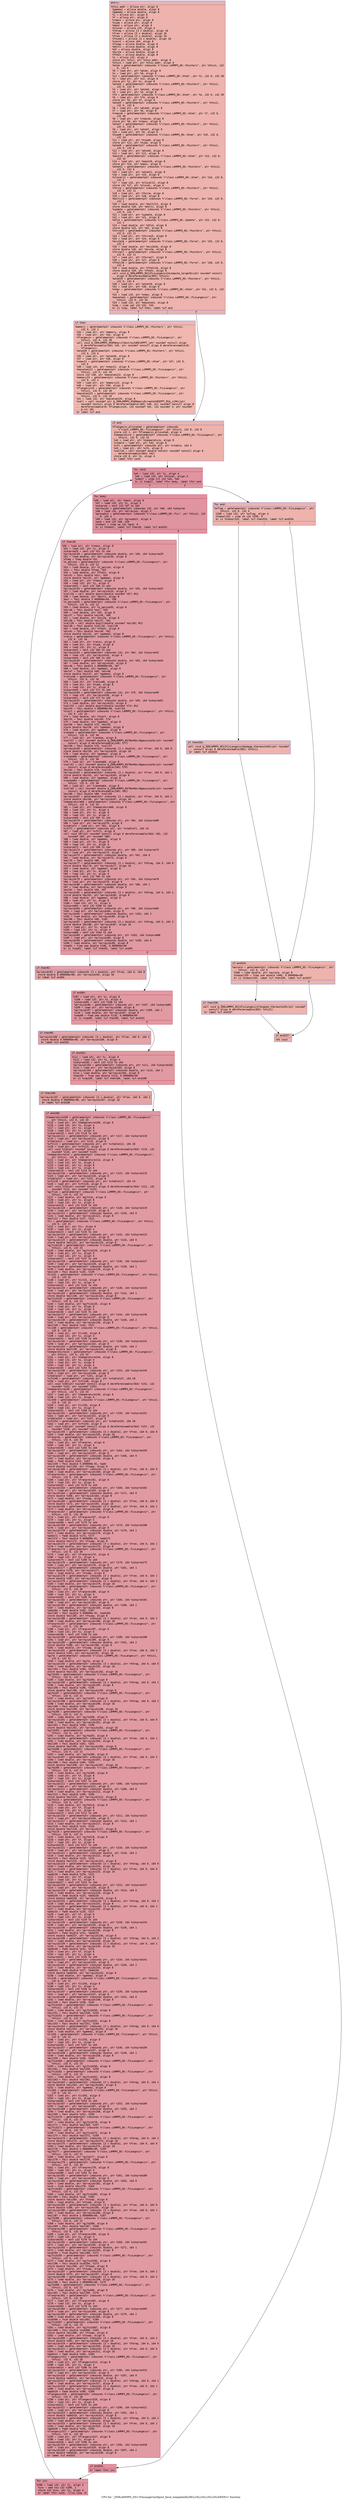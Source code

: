 digraph "CFG for '_ZN9LAMMPS_NS11FixLangevin20post_force_templatedILi0ELi1ELi1ELi1ELi1ELi0EEEvv' function" {
	label="CFG for '_ZN9LAMMPS_NS11FixLangevin20post_force_templatedILi0ELi1ELi1ELi1ELi1ELi0EEEvv' function";

	Node0x55e6b201e8c0 [shape=record,color="#3d50c3ff", style=filled, fillcolor="#d6524470" fontname="Courier",label="{entry:\l|  %this.addr = alloca ptr, align 8\l  %gamma1 = alloca double, align 8\l  %gamma2 = alloca double, align 8\l  %v = alloca ptr, align 8\l  %f = alloca ptr, align 8\l  %rmass = alloca ptr, align 8\l  %type = alloca ptr, align 8\l  %mask = alloca ptr, align 8\l  %nlocal = alloca i32, align 4\l  %fdrag = alloca [3 x double], align 16\l  %fran = alloca [3 x double], align 16\l  %fsum = alloca [3 x double], align 16\l  %fsumall = alloca [3 x double], align 16\l  %count = alloca i64, align 8\l  %fswap = alloca double, align 8\l  %boltz = alloca double, align 8\l  %dt = alloca double, align 8\l  %mvv2e = alloca double, align 8\l  %ftm2v = alloca double, align 8\l  %i = alloca i32, align 4\l  store ptr %this, ptr %this.addr, align 8\l  %this1 = load ptr, ptr %this.addr, align 8\l  %atom = getelementptr inbounds %\"class.LAMMPS_NS::Pointers\", ptr %this1, i32\l... 0, i32 6\l  %0 = load ptr, ptr %atom, align 8\l  %1 = load ptr, ptr %0, align 8\l  %v2 = getelementptr inbounds %\"class.LAMMPS_NS::Atom\", ptr %1, i32 0, i32 38\l  %2 = load ptr, ptr %v2, align 8\l  store ptr %2, ptr %v, align 8\l  %atom3 = getelementptr inbounds %\"class.LAMMPS_NS::Pointers\", ptr %this1,\l... i32 0, i32 6\l  %3 = load ptr, ptr %atom3, align 8\l  %4 = load ptr, ptr %3, align 8\l  %f4 = getelementptr inbounds %\"class.LAMMPS_NS::Atom\", ptr %4, i32 0, i32 39\l  %5 = load ptr, ptr %f4, align 8\l  store ptr %5, ptr %f, align 8\l  %atom5 = getelementptr inbounds %\"class.LAMMPS_NS::Pointers\", ptr %this1,\l... i32 0, i32 6\l  %6 = load ptr, ptr %atom5, align 8\l  %7 = load ptr, ptr %6, align 8\l  %rmass6 = getelementptr inbounds %\"class.LAMMPS_NS::Atom\", ptr %7, i32 0,\l... i32 40\l  %8 = load ptr, ptr %rmass6, align 8\l  store ptr %8, ptr %rmass, align 8\l  %atom7 = getelementptr inbounds %\"class.LAMMPS_NS::Pointers\", ptr %this1,\l... i32 0, i32 6\l  %9 = load ptr, ptr %atom7, align 8\l  %10 = load ptr, ptr %9, align 8\l  %type8 = getelementptr inbounds %\"class.LAMMPS_NS::Atom\", ptr %10, i32 0,\l... i32 34\l  %11 = load ptr, ptr %type8, align 8\l  store ptr %11, ptr %type, align 8\l  %atom9 = getelementptr inbounds %\"class.LAMMPS_NS::Pointers\", ptr %this1,\l... i32 0, i32 6\l  %12 = load ptr, ptr %atom9, align 8\l  %13 = load ptr, ptr %12, align 8\l  %mask10 = getelementptr inbounds %\"class.LAMMPS_NS::Atom\", ptr %13, i32 0,\l... i32 35\l  %14 = load ptr, ptr %mask10, align 8\l  store ptr %14, ptr %mask, align 8\l  %atom11 = getelementptr inbounds %\"class.LAMMPS_NS::Pointers\", ptr %this1,\l... i32 0, i32 6\l  %15 = load ptr, ptr %atom11, align 8\l  %16 = load ptr, ptr %15, align 8\l  %nlocal12 = getelementptr inbounds %\"class.LAMMPS_NS::Atom\", ptr %16, i32 0,\l... i32 4\l  %17 = load i32, ptr %nlocal12, align 8\l  store i32 %17, ptr %nlocal, align 4\l  %force = getelementptr inbounds %\"class.LAMMPS_NS::Pointers\", ptr %this1,\l... i32 0, i32 11\l  %18 = load ptr, ptr %force, align 8\l  %19 = load ptr, ptr %18, align 8\l  %boltz13 = getelementptr inbounds %\"class.LAMMPS_NS::Force\", ptr %19, i32 0,\l... i32 1\l  %20 = load double, ptr %boltz13, align 8\l  store double %20, ptr %boltz, align 8\l  %update = getelementptr inbounds %\"class.LAMMPS_NS::Pointers\", ptr %this1,\l... i32 0, i32 7\l  %21 = load ptr, ptr %update, align 8\l  %22 = load ptr, ptr %21, align 8\l  %dt14 = getelementptr inbounds %\"class.LAMMPS_NS::Update\", ptr %22, i32 0,\l... i32 1\l  %23 = load double, ptr %dt14, align 8\l  store double %23, ptr %dt, align 8\l  %force15 = getelementptr inbounds %\"class.LAMMPS_NS::Pointers\", ptr %this1,\l... i32 0, i32 11\l  %24 = load ptr, ptr %force15, align 8\l  %25 = load ptr, ptr %24, align 8\l  %mvv2e16 = getelementptr inbounds %\"class.LAMMPS_NS::Force\", ptr %25, i32 0,\l... i32 3\l  %26 = load double, ptr %mvv2e16, align 8\l  store double %26, ptr %mvv2e, align 8\l  %force17 = getelementptr inbounds %\"class.LAMMPS_NS::Pointers\", ptr %this1,\l... i32 0, i32 11\l  %27 = load ptr, ptr %force17, align 8\l  %28 = load ptr, ptr %27, align 8\l  %ftm2v18 = getelementptr inbounds %\"class.LAMMPS_NS::Force\", ptr %28, i32 0,\l... i32 4\l  %29 = load double, ptr %ftm2v18, align 8\l  store double %29, ptr %ftm2v, align 8\l  call void @_ZN9LAMMPS_NS11FixLangevin14compute_targetEv(ptr noundef nonnull\l... align 8 dereferenceable(892) %this1)\l  %atom19 = getelementptr inbounds %\"class.LAMMPS_NS::Pointers\", ptr %this1,\l... i32 0, i32 6\l  %30 = load ptr, ptr %atom19, align 8\l  %31 = load ptr, ptr %30, align 8\l  %nmax = getelementptr inbounds %\"class.LAMMPS_NS::Atom\", ptr %31, i32 0, i32\l... 6\l  %32 = load i32, ptr %nmax, align 8\l  %maxatom1 = getelementptr inbounds %\"class.LAMMPS_NS::FixLangevin\", ptr\l... %this1, i32 0, i32 26\l  %33 = load i32, ptr %maxatom1, align 8\l  %cmp = icmp sgt i32 %32, %33\l  br i1 %cmp, label %if.then, label %if.end\l|{<s0>T|<s1>F}}"];
	Node0x55e6b201e8c0:s0 -> Node0x55e6b2036f30[tooltip="entry -> if.then\nProbability 50.00%" ];
	Node0x55e6b201e8c0:s1 -> Node0x55e6b2036fa0[tooltip="entry -> if.end\nProbability 50.00%" ];
	Node0x55e6b2036f30 [shape=record,color="#3d50c3ff", style=filled, fillcolor="#dc5d4a70" fontname="Courier",label="{if.then:\l|  %memory = getelementptr inbounds %\"class.LAMMPS_NS::Pointers\", ptr %this1,\l... i32 0, i32 2\l  %34 = load ptr, ptr %memory, align 8\l  %35 = load ptr, ptr %34, align 8\l  %flangevin = getelementptr inbounds %\"class.LAMMPS_NS::FixLangevin\", ptr\l... %this1, i32 0, i32 28\l  call void @_ZN9LAMMPS_NS6Memory7destroyIdEEvRPPT_(ptr noundef nonnull align\l... 8 dereferenceable(184) %35, ptr noundef nonnull align 8 dereferenceable(8)\l... %flangevin)\l  %atom20 = getelementptr inbounds %\"class.LAMMPS_NS::Pointers\", ptr %this1,\l... i32 0, i32 6\l  %36 = load ptr, ptr %atom20, align 8\l  %37 = load ptr, ptr %36, align 8\l  %nmax21 = getelementptr inbounds %\"class.LAMMPS_NS::Atom\", ptr %37, i32 0,\l... i32 6\l  %38 = load i32, ptr %nmax21, align 8\l  %maxatom122 = getelementptr inbounds %\"class.LAMMPS_NS::FixLangevin\", ptr\l... %this1, i32 0, i32 26\l  store i32 %38, ptr %maxatom122, align 8\l  %memory23 = getelementptr inbounds %\"class.LAMMPS_NS::Pointers\", ptr %this1,\l... i32 0, i32 2\l  %39 = load ptr, ptr %memory23, align 8\l  %40 = load ptr, ptr %39, align 8\l  %flangevin24 = getelementptr inbounds %\"class.LAMMPS_NS::FixLangevin\", ptr\l... %this1, i32 0, i32 28\l  %maxatom125 = getelementptr inbounds %\"class.LAMMPS_NS::FixLangevin\", ptr\l... %this1, i32 0, i32 26\l  %41 = load i32, ptr %maxatom125, align 8\l  %call = call noundef ptr @_ZN9LAMMPS_NS6Memory6createIdEEPPT_RS4_iiPKc(ptr\l... noundef nonnull align 8 dereferenceable(184) %40, ptr noundef nonnull align 8\l... dereferenceable(8) %flangevin24, i32 noundef %41, i32 noundef 3, ptr noundef\l... @.str.38)\l  br label %if.end\l}"];
	Node0x55e6b2036f30 -> Node0x55e6b2036fa0[tooltip="if.then -> if.end\nProbability 100.00%" ];
	Node0x55e6b2036fa0 [shape=record,color="#3d50c3ff", style=filled, fillcolor="#d6524470" fontname="Courier",label="{if.end:\l|  %flangevin_allocated = getelementptr inbounds\l... %\"class.LAMMPS_NS::FixLangevin\", ptr %this1, i32 0, i32 8\l  store i32 1, ptr %flangevin_allocated, align 4\l  %temperature = getelementptr inbounds %\"class.LAMMPS_NS::FixLangevin\", ptr\l... %this1, i32 0, i32 33\l  %42 = load ptr, ptr %temperature, align 8\l  %vtable = load ptr, ptr %42, align 8\l  %vfn = getelementptr inbounds ptr, ptr %vtable, i64 6\l  %43 = load ptr, ptr %vfn, align 8\l  %call26 = call noundef double %43(ptr noundef nonnull align 8\l... dereferenceable(564) %42)\l  store i32 0, ptr %i, align 4\l  br label %for.cond\l}"];
	Node0x55e6b2036fa0 -> Node0x55e6b20389b0[tooltip="if.end -> for.cond\nProbability 100.00%" ];
	Node0x55e6b20389b0 [shape=record,color="#b70d28ff", style=filled, fillcolor="#b70d2870" fontname="Courier",label="{for.cond:\l|  %44 = load i32, ptr %i, align 4\l  %45 = load i32, ptr %nlocal, align 4\l  %cmp27 = icmp slt i32 %44, %45\l  br i1 %cmp27, label %for.body, label %for.end\l|{<s0>T|<s1>F}}"];
	Node0x55e6b20389b0:s0 -> Node0x55e6b2038c20[tooltip="for.cond -> for.body\nProbability 96.88%" ];
	Node0x55e6b20389b0:s1 -> Node0x55e6b2038c70[tooltip="for.cond -> for.end\nProbability 3.12%" ];
	Node0x55e6b2038c20 [shape=record,color="#b70d28ff", style=filled, fillcolor="#b70d2870" fontname="Courier",label="{for.body:\l|  %46 = load ptr, ptr %mask, align 8\l  %47 = load i32, ptr %i, align 4\l  %idxprom = sext i32 %47 to i64\l  %arrayidx = getelementptr inbounds i32, ptr %46, i64 %idxprom\l  %48 = load i32, ptr %arrayidx, align 4\l  %groupbit = getelementptr inbounds %\"class.LAMMPS_NS::Fix\", ptr %this1, i32\l... 0, i32 4\l  %49 = load i32, ptr %groupbit, align 4\l  %and = and i32 %48, %49\l  %tobool = icmp ne i32 %and, 0\l  br i1 %tobool, label %if.then28, label %if.end331\l|{<s0>T|<s1>F}}"];
	Node0x55e6b2038c20:s0 -> Node0x55e6b2039b50[tooltip="for.body -> if.then28\nProbability 62.50%" ];
	Node0x55e6b2038c20:s1 -> Node0x55e6b2039bd0[tooltip="for.body -> if.end331\nProbability 37.50%" ];
	Node0x55e6b2039b50 [shape=record,color="#b70d28ff", style=filled, fillcolor="#bb1b2c70" fontname="Courier",label="{if.then28:\l|  %50 = load ptr, ptr %rmass, align 8\l  %51 = load i32, ptr %i, align 4\l  %idxprom29 = sext i32 %51 to i64\l  %arrayidx30 = getelementptr inbounds double, ptr %50, i64 %idxprom29\l  %52 = load double, ptr %arrayidx30, align 8\l  %fneg = fneg double %52\l  %t_period = getelementptr inbounds %\"class.LAMMPS_NS::FixLangevin\", ptr\l... %this1, i32 0, i32 12\l  %53 = load double, ptr %t_period, align 8\l  %div = fdiv double %fneg, %53\l  %54 = load double, ptr %ftm2v, align 8\l  %div31 = fdiv double %div, %54\l  store double %div31, ptr %gamma1, align 8\l  %55 = load ptr, ptr %rmass, align 8\l  %56 = load i32, ptr %i, align 4\l  %idxprom32 = sext i32 %56 to i64\l  %arrayidx33 = getelementptr inbounds double, ptr %55, i64 %idxprom32\l  %57 = load double, ptr %arrayidx33, align 8\l  %call34 = call double @sqrt(double noundef %57) #12\l  %58 = load double, ptr %boltz, align 8\l  %mul = fmul double 2.000000e+00, %58\l  %t_period35 = getelementptr inbounds %\"class.LAMMPS_NS::FixLangevin\", ptr\l... %this1, i32 0, i32 12\l  %59 = load double, ptr %t_period35, align 8\l  %div36 = fdiv double %mul, %59\l  %60 = load double, ptr %dt, align 8\l  %div37 = fdiv double %div36, %60\l  %61 = load double, ptr %mvv2e, align 8\l  %div38 = fdiv double %div37, %61\l  %call39 = call double @sqrt(double noundef %div38) #12\l  %mul40 = fmul double %call34, %call39\l  %62 = load double, ptr %ftm2v, align 8\l  %div41 = fdiv double %mul40, %62\l  store double %div41, ptr %gamma2, align 8\l  %ratio = getelementptr inbounds %\"class.LAMMPS_NS::FixLangevin\", ptr %this1,\l... i32 0, i32 16\l  %63 = load ptr, ptr %ratio, align 8\l  %64 = load ptr, ptr %type, align 8\l  %65 = load i32, ptr %i, align 4\l  %idxprom42 = sext i32 %65 to i64\l  %arrayidx43 = getelementptr inbounds i32, ptr %64, i64 %idxprom42\l  %66 = load i32, ptr %arrayidx43, align 4\l  %idxprom44 = sext i32 %66 to i64\l  %arrayidx45 = getelementptr inbounds double, ptr %63, i64 %idxprom44\l  %67 = load double, ptr %arrayidx45, align 8\l  %div46 = fdiv double 1.000000e+00, %67\l  %68 = load double, ptr %gamma1, align 8\l  %mul47 = fmul double %68, %div46\l  store double %mul47, ptr %gamma1, align 8\l  %ratio48 = getelementptr inbounds %\"class.LAMMPS_NS::FixLangevin\", ptr\l... %this1, i32 0, i32 16\l  %69 = load ptr, ptr %ratio48, align 8\l  %70 = load ptr, ptr %type, align 8\l  %71 = load i32, ptr %i, align 4\l  %idxprom49 = sext i32 %71 to i64\l  %arrayidx50 = getelementptr inbounds i32, ptr %70, i64 %idxprom49\l  %72 = load i32, ptr %arrayidx50, align 4\l  %idxprom51 = sext i32 %72 to i64\l  %arrayidx52 = getelementptr inbounds double, ptr %69, i64 %idxprom51\l  %73 = load double, ptr %arrayidx52, align 8\l  %call53 = call double @sqrt(double noundef %73) #12\l  %div54 = fdiv double 1.000000e+00, %call53\l  %tsqrt = getelementptr inbounds %\"class.LAMMPS_NS::FixLangevin\", ptr %this1,\l... i32 0, i32 19\l  %74 = load double, ptr %tsqrt, align 8\l  %mul55 = fmul double %div54, %74\l  %75 = load double, ptr %gamma2, align 8\l  %mul56 = fmul double %75, %mul55\l  store double %mul56, ptr %gamma2, align 8\l  %76 = load double, ptr %gamma2, align 8\l  %random = getelementptr inbounds %\"class.LAMMPS_NS::FixLangevin\", ptr\l... %this1, i32 0, i32 36\l  %77 = load ptr, ptr %random, align 8\l  %call57 = call noundef double @_ZN9LAMMPS_NS7RanMars8gaussianEv(ptr noundef\l... nonnull align 8 dereferenceable(240) %77)\l  %mul58 = fmul double %76, %call57\l  %arrayidx59 = getelementptr inbounds [3 x double], ptr %fran, i64 0, i64 0\l  store double %mul58, ptr %arrayidx59, align 16\l  %78 = load double, ptr %gamma2, align 8\l  %random60 = getelementptr inbounds %\"class.LAMMPS_NS::FixLangevin\", ptr\l... %this1, i32 0, i32 36\l  %79 = load ptr, ptr %random60, align 8\l  %call61 = call noundef double @_ZN9LAMMPS_NS7RanMars8gaussianEv(ptr noundef\l... nonnull align 8 dereferenceable(240) %79)\l  %mul62 = fmul double %78, %call61\l  %arrayidx63 = getelementptr inbounds [3 x double], ptr %fran, i64 0, i64 1\l  store double %mul62, ptr %arrayidx63, align 8\l  %80 = load double, ptr %gamma2, align 8\l  %random64 = getelementptr inbounds %\"class.LAMMPS_NS::FixLangevin\", ptr\l... %this1, i32 0, i32 36\l  %81 = load ptr, ptr %random64, align 8\l  %call65 = call noundef double @_ZN9LAMMPS_NS7RanMars8gaussianEv(ptr noundef\l... nonnull align 8 dereferenceable(240) %81)\l  %mul66 = fmul double %80, %call65\l  %arrayidx67 = getelementptr inbounds [3 x double], ptr %fran, i64 0, i64 2\l  store double %mul66, ptr %arrayidx67, align 16\l  %temperature68 = getelementptr inbounds %\"class.LAMMPS_NS::FixLangevin\", ptr\l... %this1, i32 0, i32 33\l  %82 = load ptr, ptr %temperature68, align 8\l  %83 = load i32, ptr %i, align 4\l  %84 = load ptr, ptr %v, align 8\l  %85 = load i32, ptr %i, align 4\l  %idxprom69 = sext i32 %85 to i64\l  %arrayidx70 = getelementptr inbounds ptr, ptr %84, i64 %idxprom69\l  %86 = load ptr, ptr %arrayidx70, align 8\l  %vtable71 = load ptr, ptr %82, align 8\l  %vfn72 = getelementptr inbounds ptr, ptr %vtable71, i64 24\l  %87 = load ptr, ptr %vfn72, align 8\l  call void %87(ptr noundef nonnull align 8 dereferenceable(564) %82, i32\l... noundef %83, ptr noundef %86)\l  %88 = load double, ptr %gamma1, align 8\l  %89 = load ptr, ptr %v, align 8\l  %90 = load i32, ptr %i, align 4\l  %idxprom73 = sext i32 %90 to i64\l  %arrayidx74 = getelementptr inbounds ptr, ptr %89, i64 %idxprom73\l  %91 = load ptr, ptr %arrayidx74, align 8\l  %arrayidx75 = getelementptr inbounds double, ptr %91, i64 0\l  %92 = load double, ptr %arrayidx75, align 8\l  %mul76 = fmul double %88, %92\l  %arrayidx77 = getelementptr inbounds [3 x double], ptr %fdrag, i64 0, i64 0\l  store double %mul76, ptr %arrayidx77, align 16\l  %93 = load double, ptr %gamma1, align 8\l  %94 = load ptr, ptr %v, align 8\l  %95 = load i32, ptr %i, align 4\l  %idxprom78 = sext i32 %95 to i64\l  %arrayidx79 = getelementptr inbounds ptr, ptr %94, i64 %idxprom78\l  %96 = load ptr, ptr %arrayidx79, align 8\l  %arrayidx80 = getelementptr inbounds double, ptr %96, i64 1\l  %97 = load double, ptr %arrayidx80, align 8\l  %mul81 = fmul double %93, %97\l  %arrayidx82 = getelementptr inbounds [3 x double], ptr %fdrag, i64 0, i64 1\l  store double %mul81, ptr %arrayidx82, align 8\l  %98 = load double, ptr %gamma1, align 8\l  %99 = load ptr, ptr %v, align 8\l  %100 = load i32, ptr %i, align 4\l  %idxprom83 = sext i32 %100 to i64\l  %arrayidx84 = getelementptr inbounds ptr, ptr %99, i64 %idxprom83\l  %101 = load ptr, ptr %arrayidx84, align 8\l  %arrayidx85 = getelementptr inbounds double, ptr %101, i64 2\l  %102 = load double, ptr %arrayidx85, align 8\l  %mul86 = fmul double %98, %102\l  %arrayidx87 = getelementptr inbounds [3 x double], ptr %fdrag, i64 0, i64 2\l  store double %mul86, ptr %arrayidx87, align 16\l  %103 = load ptr, ptr %v, align 8\l  %104 = load i32, ptr %i, align 4\l  %idxprom88 = sext i32 %104 to i64\l  %arrayidx89 = getelementptr inbounds ptr, ptr %103, i64 %idxprom88\l  %105 = load ptr, ptr %arrayidx89, align 8\l  %arrayidx90 = getelementptr inbounds double, ptr %105, i64 0\l  %106 = load double, ptr %arrayidx90, align 8\l  %cmp91 = fcmp oeq double %106, 0.000000e+00\l  br i1 %cmp91, label %if.then92, label %if.end94\l|{<s0>T|<s1>F}}"];
	Node0x55e6b2039b50:s0 -> Node0x55e6b2040580[tooltip="if.then28 -> if.then92\nProbability 62.50%" ];
	Node0x55e6b2039b50:s1 -> Node0x55e6b2040600[tooltip="if.then28 -> if.end94\nProbability 37.50%" ];
	Node0x55e6b2040580 [shape=record,color="#3d50c3ff", style=filled, fillcolor="#c32e3170" fontname="Courier",label="{if.then92:\l|  %arrayidx93 = getelementptr inbounds [3 x double], ptr %fran, i64 0, i64 0\l  store double 0.000000e+00, ptr %arrayidx93, align 16\l  br label %if.end94\l}"];
	Node0x55e6b2040580 -> Node0x55e6b2040600[tooltip="if.then92 -> if.end94\nProbability 100.00%" ];
	Node0x55e6b2040600 [shape=record,color="#b70d28ff", style=filled, fillcolor="#bb1b2c70" fontname="Courier",label="{if.end94:\l|  %107 = load ptr, ptr %v, align 8\l  %108 = load i32, ptr %i, align 4\l  %idxprom95 = sext i32 %108 to i64\l  %arrayidx96 = getelementptr inbounds ptr, ptr %107, i64 %idxprom95\l  %109 = load ptr, ptr %arrayidx96, align 8\l  %arrayidx97 = getelementptr inbounds double, ptr %109, i64 1\l  %110 = load double, ptr %arrayidx97, align 8\l  %cmp98 = fcmp oeq double %110, 0.000000e+00\l  br i1 %cmp98, label %if.then99, label %if.end101\l|{<s0>T|<s1>F}}"];
	Node0x55e6b2040600:s0 -> Node0x55e6b2040e20[tooltip="if.end94 -> if.then99\nProbability 62.50%" ];
	Node0x55e6b2040600:s1 -> Node0x55e6b2040ea0[tooltip="if.end94 -> if.end101\nProbability 37.50%" ];
	Node0x55e6b2040e20 [shape=record,color="#3d50c3ff", style=filled, fillcolor="#c32e3170" fontname="Courier",label="{if.then99:\l|  %arrayidx100 = getelementptr inbounds [3 x double], ptr %fran, i64 0, i64 1\l  store double 0.000000e+00, ptr %arrayidx100, align 8\l  br label %if.end101\l}"];
	Node0x55e6b2040e20 -> Node0x55e6b2040ea0[tooltip="if.then99 -> if.end101\nProbability 100.00%" ];
	Node0x55e6b2040ea0 [shape=record,color="#b70d28ff", style=filled, fillcolor="#bb1b2c70" fontname="Courier",label="{if.end101:\l|  %111 = load ptr, ptr %v, align 8\l  %112 = load i32, ptr %i, align 4\l  %idxprom102 = sext i32 %112 to i64\l  %arrayidx103 = getelementptr inbounds ptr, ptr %111, i64 %idxprom102\l  %113 = load ptr, ptr %arrayidx103, align 8\l  %arrayidx104 = getelementptr inbounds double, ptr %113, i64 2\l  %114 = load double, ptr %arrayidx104, align 8\l  %cmp105 = fcmp oeq double %114, 0.000000e+00\l  br i1 %cmp105, label %if.then106, label %if.end108\l|{<s0>T|<s1>F}}"];
	Node0x55e6b2040ea0:s0 -> Node0x55e6b20416c0[tooltip="if.end101 -> if.then106\nProbability 62.50%" ];
	Node0x55e6b2040ea0:s1 -> Node0x55e6b2041740[tooltip="if.end101 -> if.end108\nProbability 37.50%" ];
	Node0x55e6b20416c0 [shape=record,color="#3d50c3ff", style=filled, fillcolor="#c32e3170" fontname="Courier",label="{if.then106:\l|  %arrayidx107 = getelementptr inbounds [3 x double], ptr %fran, i64 0, i64 2\l  store double 0.000000e+00, ptr %arrayidx107, align 16\l  br label %if.end108\l}"];
	Node0x55e6b20416c0 -> Node0x55e6b2041740[tooltip="if.then106 -> if.end108\nProbability 100.00%" ];
	Node0x55e6b2041740 [shape=record,color="#b70d28ff", style=filled, fillcolor="#bb1b2c70" fontname="Courier",label="{if.end108:\l|  %temperature109 = getelementptr inbounds %\"class.LAMMPS_NS::FixLangevin\",\l... ptr %this1, i32 0, i32 33\l  %115 = load ptr, ptr %temperature109, align 8\l  %116 = load i32, ptr %i, align 4\l  %117 = load ptr, ptr %v, align 8\l  %118 = load i32, ptr %i, align 4\l  %idxprom110 = sext i32 %118 to i64\l  %arrayidx111 = getelementptr inbounds ptr, ptr %117, i64 %idxprom110\l  %119 = load ptr, ptr %arrayidx111, align 8\l  %vtable112 = load ptr, ptr %115, align 8\l  %vfn113 = getelementptr inbounds ptr, ptr %vtable112, i64 28\l  %120 = load ptr, ptr %vfn113, align 8\l  call void %120(ptr noundef nonnull align 8 dereferenceable(564) %115, i32\l... noundef %116, ptr noundef %119)\l  %temperature114 = getelementptr inbounds %\"class.LAMMPS_NS::FixLangevin\",\l... ptr %this1, i32 0, i32 33\l  %121 = load ptr, ptr %temperature114, align 8\l  %122 = load i32, ptr %i, align 4\l  %123 = load ptr, ptr %v, align 8\l  %124 = load i32, ptr %i, align 4\l  %idxprom115 = sext i32 %124 to i64\l  %arrayidx116 = getelementptr inbounds ptr, ptr %123, i64 %idxprom115\l  %125 = load ptr, ptr %arrayidx116, align 8\l  %vtable117 = load ptr, ptr %121, align 8\l  %vfn118 = getelementptr inbounds ptr, ptr %vtable117, i64 24\l  %126 = load ptr, ptr %vfn118, align 8\l  call void %126(ptr noundef nonnull align 8 dereferenceable(564) %121, i32\l... noundef %122, ptr noundef %125)\l  %gjfsib = getelementptr inbounds %\"class.LAMMPS_NS::FixLangevin\", ptr\l... %this1, i32 0, i32 23\l  %127 = load double, ptr %gjfsib, align 8\l  %128 = load ptr, ptr %v, align 8\l  %129 = load i32, ptr %i, align 4\l  %idxprom119 = sext i32 %129 to i64\l  %arrayidx120 = getelementptr inbounds ptr, ptr %128, i64 %idxprom119\l  %130 = load ptr, ptr %arrayidx120, align 8\l  %arrayidx121 = getelementptr inbounds double, ptr %130, i64 0\l  %131 = load double, ptr %arrayidx121, align 8\l  %mul122 = fmul double %127, %131\l  %lv = getelementptr inbounds %\"class.LAMMPS_NS::FixLangevin\", ptr %this1,\l... i32 0, i32 31\l  %132 = load ptr, ptr %lv, align 8\l  %133 = load i32, ptr %i, align 4\l  %idxprom123 = sext i32 %133 to i64\l  %arrayidx124 = getelementptr inbounds ptr, ptr %132, i64 %idxprom123\l  %134 = load ptr, ptr %arrayidx124, align 8\l  %arrayidx125 = getelementptr inbounds double, ptr %134, i64 0\l  store double %mul122, ptr %arrayidx125, align 8\l  %gjfsib126 = getelementptr inbounds %\"class.LAMMPS_NS::FixLangevin\", ptr\l... %this1, i32 0, i32 23\l  %135 = load double, ptr %gjfsib126, align 8\l  %136 = load ptr, ptr %v, align 8\l  %137 = load i32, ptr %i, align 4\l  %idxprom127 = sext i32 %137 to i64\l  %arrayidx128 = getelementptr inbounds ptr, ptr %136, i64 %idxprom127\l  %138 = load ptr, ptr %arrayidx128, align 8\l  %arrayidx129 = getelementptr inbounds double, ptr %138, i64 1\l  %139 = load double, ptr %arrayidx129, align 8\l  %mul130 = fmul double %135, %139\l  %lv131 = getelementptr inbounds %\"class.LAMMPS_NS::FixLangevin\", ptr %this1,\l... i32 0, i32 31\l  %140 = load ptr, ptr %lv131, align 8\l  %141 = load i32, ptr %i, align 4\l  %idxprom132 = sext i32 %141 to i64\l  %arrayidx133 = getelementptr inbounds ptr, ptr %140, i64 %idxprom132\l  %142 = load ptr, ptr %arrayidx133, align 8\l  %arrayidx134 = getelementptr inbounds double, ptr %142, i64 1\l  store double %mul130, ptr %arrayidx134, align 8\l  %gjfsib135 = getelementptr inbounds %\"class.LAMMPS_NS::FixLangevin\", ptr\l... %this1, i32 0, i32 23\l  %143 = load double, ptr %gjfsib135, align 8\l  %144 = load ptr, ptr %v, align 8\l  %145 = load i32, ptr %i, align 4\l  %idxprom136 = sext i32 %145 to i64\l  %arrayidx137 = getelementptr inbounds ptr, ptr %144, i64 %idxprom136\l  %146 = load ptr, ptr %arrayidx137, align 8\l  %arrayidx138 = getelementptr inbounds double, ptr %146, i64 2\l  %147 = load double, ptr %arrayidx138, align 8\l  %mul139 = fmul double %143, %147\l  %lv140 = getelementptr inbounds %\"class.LAMMPS_NS::FixLangevin\", ptr %this1,\l... i32 0, i32 31\l  %148 = load ptr, ptr %lv140, align 8\l  %149 = load i32, ptr %i, align 4\l  %idxprom141 = sext i32 %149 to i64\l  %arrayidx142 = getelementptr inbounds ptr, ptr %148, i64 %idxprom141\l  %150 = load ptr, ptr %arrayidx142, align 8\l  %arrayidx143 = getelementptr inbounds double, ptr %150, i64 2\l  store double %mul139, ptr %arrayidx143, align 8\l  %temperature144 = getelementptr inbounds %\"class.LAMMPS_NS::FixLangevin\",\l... ptr %this1, i32 0, i32 33\l  %151 = load ptr, ptr %temperature144, align 8\l  %152 = load i32, ptr %i, align 4\l  %153 = load ptr, ptr %v, align 8\l  %154 = load i32, ptr %i, align 4\l  %idxprom145 = sext i32 %154 to i64\l  %arrayidx146 = getelementptr inbounds ptr, ptr %153, i64 %idxprom145\l  %155 = load ptr, ptr %arrayidx146, align 8\l  %vtable147 = load ptr, ptr %151, align 8\l  %vfn148 = getelementptr inbounds ptr, ptr %vtable147, i64 28\l  %156 = load ptr, ptr %vfn148, align 8\l  call void %156(ptr noundef nonnull align 8 dereferenceable(564) %151, i32\l... noundef %152, ptr noundef %155)\l  %temperature149 = getelementptr inbounds %\"class.LAMMPS_NS::FixLangevin\",\l... ptr %this1, i32 0, i32 33\l  %157 = load ptr, ptr %temperature149, align 8\l  %158 = load i32, ptr %i, align 4\l  %lv150 = getelementptr inbounds %\"class.LAMMPS_NS::FixLangevin\", ptr %this1,\l... i32 0, i32 31\l  %159 = load ptr, ptr %lv150, align 8\l  %160 = load i32, ptr %i, align 4\l  %idxprom151 = sext i32 %160 to i64\l  %arrayidx152 = getelementptr inbounds ptr, ptr %159, i64 %idxprom151\l  %161 = load ptr, ptr %arrayidx152, align 8\l  %vtable153 = load ptr, ptr %157, align 8\l  %vfn154 = getelementptr inbounds ptr, ptr %vtable153, i64 28\l  %162 = load ptr, ptr %vfn154, align 8\l  call void %162(ptr noundef nonnull align 8 dereferenceable(564) %157, i32\l... noundef %158, ptr noundef %161)\l  %arrayidx155 = getelementptr inbounds [3 x double], ptr %fran, i64 0, i64 0\l  %163 = load double, ptr %arrayidx155, align 16\l  %franprev = getelementptr inbounds %\"class.LAMMPS_NS::FixLangevin\", ptr\l... %this1, i32 0, i32 30\l  %164 = load ptr, ptr %franprev, align 8\l  %165 = load i32, ptr %i, align 4\l  %idxprom156 = sext i32 %165 to i64\l  %arrayidx157 = getelementptr inbounds ptr, ptr %164, i64 %idxprom156\l  %166 = load ptr, ptr %arrayidx157, align 8\l  %arrayidx158 = getelementptr inbounds double, ptr %166, i64 0\l  %167 = load double, ptr %arrayidx158, align 8\l  %add = fadd double %163, %167\l  %mul159 = fmul double 5.000000e-01, %add\l  store double %mul159, ptr %fswap, align 8\l  %arrayidx160 = getelementptr inbounds [3 x double], ptr %fran, i64 0, i64 0\l  %168 = load double, ptr %arrayidx160, align 16\l  %franprev161 = getelementptr inbounds %\"class.LAMMPS_NS::FixLangevin\", ptr\l... %this1, i32 0, i32 30\l  %169 = load ptr, ptr %franprev161, align 8\l  %170 = load i32, ptr %i, align 4\l  %idxprom162 = sext i32 %170 to i64\l  %arrayidx163 = getelementptr inbounds ptr, ptr %169, i64 %idxprom162\l  %171 = load ptr, ptr %arrayidx163, align 8\l  %arrayidx164 = getelementptr inbounds double, ptr %171, i64 0\l  store double %168, ptr %arrayidx164, align 8\l  %172 = load double, ptr %fswap, align 8\l  %arrayidx165 = getelementptr inbounds [3 x double], ptr %fran, i64 0, i64 0\l  store double %172, ptr %arrayidx165, align 16\l  %arrayidx166 = getelementptr inbounds [3 x double], ptr %fran, i64 0, i64 1\l  %173 = load double, ptr %arrayidx166, align 8\l  %franprev167 = getelementptr inbounds %\"class.LAMMPS_NS::FixLangevin\", ptr\l... %this1, i32 0, i32 30\l  %174 = load ptr, ptr %franprev167, align 8\l  %175 = load i32, ptr %i, align 4\l  %idxprom168 = sext i32 %175 to i64\l  %arrayidx169 = getelementptr inbounds ptr, ptr %174, i64 %idxprom168\l  %176 = load ptr, ptr %arrayidx169, align 8\l  %arrayidx170 = getelementptr inbounds double, ptr %176, i64 1\l  %177 = load double, ptr %arrayidx170, align 8\l  %add171 = fadd double %173, %177\l  %mul172 = fmul double 5.000000e-01, %add171\l  store double %mul172, ptr %fswap, align 8\l  %arrayidx173 = getelementptr inbounds [3 x double], ptr %fran, i64 0, i64 1\l  %178 = load double, ptr %arrayidx173, align 8\l  %franprev174 = getelementptr inbounds %\"class.LAMMPS_NS::FixLangevin\", ptr\l... %this1, i32 0, i32 30\l  %179 = load ptr, ptr %franprev174, align 8\l  %180 = load i32, ptr %i, align 4\l  %idxprom175 = sext i32 %180 to i64\l  %arrayidx176 = getelementptr inbounds ptr, ptr %179, i64 %idxprom175\l  %181 = load ptr, ptr %arrayidx176, align 8\l  %arrayidx177 = getelementptr inbounds double, ptr %181, i64 1\l  store double %178, ptr %arrayidx177, align 8\l  %182 = load double, ptr %fswap, align 8\l  %arrayidx178 = getelementptr inbounds [3 x double], ptr %fran, i64 0, i64 1\l  store double %182, ptr %arrayidx178, align 8\l  %arrayidx179 = getelementptr inbounds [3 x double], ptr %fran, i64 0, i64 2\l  %183 = load double, ptr %arrayidx179, align 16\l  %franprev180 = getelementptr inbounds %\"class.LAMMPS_NS::FixLangevin\", ptr\l... %this1, i32 0, i32 30\l  %184 = load ptr, ptr %franprev180, align 8\l  %185 = load i32, ptr %i, align 4\l  %idxprom181 = sext i32 %185 to i64\l  %arrayidx182 = getelementptr inbounds ptr, ptr %184, i64 %idxprom181\l  %186 = load ptr, ptr %arrayidx182, align 8\l  %arrayidx183 = getelementptr inbounds double, ptr %186, i64 2\l  %187 = load double, ptr %arrayidx183, align 8\l  %add184 = fadd double %183, %187\l  %mul185 = fmul double 5.000000e-01, %add184\l  store double %mul185, ptr %fswap, align 8\l  %arrayidx186 = getelementptr inbounds [3 x double], ptr %fran, i64 0, i64 2\l  %188 = load double, ptr %arrayidx186, align 16\l  %franprev187 = getelementptr inbounds %\"class.LAMMPS_NS::FixLangevin\", ptr\l... %this1, i32 0, i32 30\l  %189 = load ptr, ptr %franprev187, align 8\l  %190 = load i32, ptr %i, align 4\l  %idxprom188 = sext i32 %190 to i64\l  %arrayidx189 = getelementptr inbounds ptr, ptr %189, i64 %idxprom188\l  %191 = load ptr, ptr %arrayidx189, align 8\l  %arrayidx190 = getelementptr inbounds double, ptr %191, i64 2\l  store double %188, ptr %arrayidx190, align 8\l  %192 = load double, ptr %fswap, align 8\l  %arrayidx191 = getelementptr inbounds [3 x double], ptr %fran, i64 0, i64 2\l  store double %192, ptr %arrayidx191, align 16\l  %gjfa = getelementptr inbounds %\"class.LAMMPS_NS::FixLangevin\", ptr %this1,\l... i32 0, i32 22\l  %193 = load double, ptr %gjfa, align 8\l  %arrayidx192 = getelementptr inbounds [3 x double], ptr %fdrag, i64 0, i64 0\l  %194 = load double, ptr %arrayidx192, align 16\l  %mul193 = fmul double %194, %193\l  store double %mul193, ptr %arrayidx192, align 16\l  %gjfa194 = getelementptr inbounds %\"class.LAMMPS_NS::FixLangevin\", ptr\l... %this1, i32 0, i32 22\l  %195 = load double, ptr %gjfa194, align 8\l  %arrayidx195 = getelementptr inbounds [3 x double], ptr %fdrag, i64 0, i64 1\l  %196 = load double, ptr %arrayidx195, align 8\l  %mul196 = fmul double %196, %195\l  store double %mul196, ptr %arrayidx195, align 8\l  %gjfa197 = getelementptr inbounds %\"class.LAMMPS_NS::FixLangevin\", ptr\l... %this1, i32 0, i32 22\l  %197 = load double, ptr %gjfa197, align 8\l  %arrayidx198 = getelementptr inbounds [3 x double], ptr %fdrag, i64 0, i64 2\l  %198 = load double, ptr %arrayidx198, align 16\l  %mul199 = fmul double %198, %197\l  store double %mul199, ptr %arrayidx198, align 16\l  %gjfa200 = getelementptr inbounds %\"class.LAMMPS_NS::FixLangevin\", ptr\l... %this1, i32 0, i32 22\l  %199 = load double, ptr %gjfa200, align 8\l  %arrayidx201 = getelementptr inbounds [3 x double], ptr %fran, i64 0, i64 0\l  %200 = load double, ptr %arrayidx201, align 16\l  %mul202 = fmul double %200, %199\l  store double %mul202, ptr %arrayidx201, align 16\l  %gjfa203 = getelementptr inbounds %\"class.LAMMPS_NS::FixLangevin\", ptr\l... %this1, i32 0, i32 22\l  %201 = load double, ptr %gjfa203, align 8\l  %arrayidx204 = getelementptr inbounds [3 x double], ptr %fran, i64 0, i64 1\l  %202 = load double, ptr %arrayidx204, align 8\l  %mul205 = fmul double %202, %201\l  store double %mul205, ptr %arrayidx204, align 8\l  %gjfa206 = getelementptr inbounds %\"class.LAMMPS_NS::FixLangevin\", ptr\l... %this1, i32 0, i32 22\l  %203 = load double, ptr %gjfa206, align 8\l  %arrayidx207 = getelementptr inbounds [3 x double], ptr %fran, i64 0, i64 2\l  %204 = load double, ptr %arrayidx207, align 16\l  %mul208 = fmul double %204, %203\l  store double %mul208, ptr %arrayidx207, align 16\l  %gjfa209 = getelementptr inbounds %\"class.LAMMPS_NS::FixLangevin\", ptr\l... %this1, i32 0, i32 22\l  %205 = load double, ptr %gjfa209, align 8\l  %206 = load ptr, ptr %f, align 8\l  %207 = load i32, ptr %i, align 4\l  %idxprom210 = sext i32 %207 to i64\l  %arrayidx211 = getelementptr inbounds ptr, ptr %206, i64 %idxprom210\l  %208 = load ptr, ptr %arrayidx211, align 8\l  %arrayidx212 = getelementptr inbounds double, ptr %208, i64 0\l  %209 = load double, ptr %arrayidx212, align 8\l  %mul213 = fmul double %209, %205\l  store double %mul213, ptr %arrayidx212, align 8\l  %gjfa214 = getelementptr inbounds %\"class.LAMMPS_NS::FixLangevin\", ptr\l... %this1, i32 0, i32 22\l  %210 = load double, ptr %gjfa214, align 8\l  %211 = load ptr, ptr %f, align 8\l  %212 = load i32, ptr %i, align 4\l  %idxprom215 = sext i32 %212 to i64\l  %arrayidx216 = getelementptr inbounds ptr, ptr %211, i64 %idxprom215\l  %213 = load ptr, ptr %arrayidx216, align 8\l  %arrayidx217 = getelementptr inbounds double, ptr %213, i64 1\l  %214 = load double, ptr %arrayidx217, align 8\l  %mul218 = fmul double %214, %210\l  store double %mul218, ptr %arrayidx217, align 8\l  %gjfa219 = getelementptr inbounds %\"class.LAMMPS_NS::FixLangevin\", ptr\l... %this1, i32 0, i32 22\l  %215 = load double, ptr %gjfa219, align 8\l  %216 = load ptr, ptr %f, align 8\l  %217 = load i32, ptr %i, align 4\l  %idxprom220 = sext i32 %217 to i64\l  %arrayidx221 = getelementptr inbounds ptr, ptr %216, i64 %idxprom220\l  %218 = load ptr, ptr %arrayidx221, align 8\l  %arrayidx222 = getelementptr inbounds double, ptr %218, i64 2\l  %219 = load double, ptr %arrayidx222, align 8\l  %mul223 = fmul double %219, %215\l  store double %mul223, ptr %arrayidx222, align 8\l  %arrayidx224 = getelementptr inbounds [3 x double], ptr %fdrag, i64 0, i64 0\l  %220 = load double, ptr %arrayidx224, align 16\l  %arrayidx225 = getelementptr inbounds [3 x double], ptr %fran, i64 0, i64 0\l  %221 = load double, ptr %arrayidx225, align 16\l  %add226 = fadd double %220, %221\l  %222 = load ptr, ptr %f, align 8\l  %223 = load i32, ptr %i, align 4\l  %idxprom227 = sext i32 %223 to i64\l  %arrayidx228 = getelementptr inbounds ptr, ptr %222, i64 %idxprom227\l  %224 = load ptr, ptr %arrayidx228, align 8\l  %arrayidx229 = getelementptr inbounds double, ptr %224, i64 0\l  %225 = load double, ptr %arrayidx229, align 8\l  %add230 = fadd double %225, %add226\l  store double %add230, ptr %arrayidx229, align 8\l  %arrayidx231 = getelementptr inbounds [3 x double], ptr %fdrag, i64 0, i64 1\l  %226 = load double, ptr %arrayidx231, align 8\l  %arrayidx232 = getelementptr inbounds [3 x double], ptr %fran, i64 0, i64 1\l  %227 = load double, ptr %arrayidx232, align 8\l  %add233 = fadd double %226, %227\l  %228 = load ptr, ptr %f, align 8\l  %229 = load i32, ptr %i, align 4\l  %idxprom234 = sext i32 %229 to i64\l  %arrayidx235 = getelementptr inbounds ptr, ptr %228, i64 %idxprom234\l  %230 = load ptr, ptr %arrayidx235, align 8\l  %arrayidx236 = getelementptr inbounds double, ptr %230, i64 1\l  %231 = load double, ptr %arrayidx236, align 8\l  %add237 = fadd double %231, %add233\l  store double %add237, ptr %arrayidx236, align 8\l  %arrayidx238 = getelementptr inbounds [3 x double], ptr %fdrag, i64 0, i64 2\l  %232 = load double, ptr %arrayidx238, align 16\l  %arrayidx239 = getelementptr inbounds [3 x double], ptr %fran, i64 0, i64 2\l  %233 = load double, ptr %arrayidx239, align 16\l  %add240 = fadd double %232, %233\l  %234 = load ptr, ptr %f, align 8\l  %235 = load i32, ptr %i, align 4\l  %idxprom241 = sext i32 %235 to i64\l  %arrayidx242 = getelementptr inbounds ptr, ptr %234, i64 %idxprom241\l  %236 = load ptr, ptr %arrayidx242, align 8\l  %arrayidx243 = getelementptr inbounds double, ptr %236, i64 2\l  %237 = load double, ptr %arrayidx243, align 8\l  %add244 = fadd double %237, %add240\l  store double %add244, ptr %arrayidx243, align 8\l  %238 = load double, ptr %gamma1, align 8\l  %lv245 = getelementptr inbounds %\"class.LAMMPS_NS::FixLangevin\", ptr %this1,\l... i32 0, i32 31\l  %239 = load ptr, ptr %lv245, align 8\l  %240 = load i32, ptr %i, align 4\l  %idxprom246 = sext i32 %240 to i64\l  %arrayidx247 = getelementptr inbounds ptr, ptr %239, i64 %idxprom246\l  %241 = load ptr, ptr %arrayidx247, align 8\l  %arrayidx248 = getelementptr inbounds double, ptr %241, i64 0\l  %242 = load double, ptr %arrayidx248, align 8\l  %mul249 = fmul double %238, %242\l  %gjfsib250 = getelementptr inbounds %\"class.LAMMPS_NS::FixLangevin\", ptr\l... %this1, i32 0, i32 23\l  %243 = load double, ptr %gjfsib250, align 8\l  %div251 = fdiv double %mul249, %243\l  %gjfsib252 = getelementptr inbounds %\"class.LAMMPS_NS::FixLangevin\", ptr\l... %this1, i32 0, i32 23\l  %244 = load double, ptr %gjfsib252, align 8\l  %div253 = fdiv double %div251, %244\l  %arrayidx254 = getelementptr inbounds [3 x double], ptr %fdrag, i64 0, i64 0\l  store double %div253, ptr %arrayidx254, align 16\l  %245 = load double, ptr %gamma1, align 8\l  %lv255 = getelementptr inbounds %\"class.LAMMPS_NS::FixLangevin\", ptr %this1,\l... i32 0, i32 31\l  %246 = load ptr, ptr %lv255, align 8\l  %247 = load i32, ptr %i, align 4\l  %idxprom256 = sext i32 %247 to i64\l  %arrayidx257 = getelementptr inbounds ptr, ptr %246, i64 %idxprom256\l  %248 = load ptr, ptr %arrayidx257, align 8\l  %arrayidx258 = getelementptr inbounds double, ptr %248, i64 1\l  %249 = load double, ptr %arrayidx258, align 8\l  %mul259 = fmul double %245, %249\l  %gjfsib260 = getelementptr inbounds %\"class.LAMMPS_NS::FixLangevin\", ptr\l... %this1, i32 0, i32 23\l  %250 = load double, ptr %gjfsib260, align 8\l  %div261 = fdiv double %mul259, %250\l  %gjfsib262 = getelementptr inbounds %\"class.LAMMPS_NS::FixLangevin\", ptr\l... %this1, i32 0, i32 23\l  %251 = load double, ptr %gjfsib262, align 8\l  %div263 = fdiv double %div261, %251\l  %arrayidx264 = getelementptr inbounds [3 x double], ptr %fdrag, i64 0, i64 1\l  store double %div263, ptr %arrayidx264, align 8\l  %252 = load double, ptr %gamma1, align 8\l  %lv265 = getelementptr inbounds %\"class.LAMMPS_NS::FixLangevin\", ptr %this1,\l... i32 0, i32 31\l  %253 = load ptr, ptr %lv265, align 8\l  %254 = load i32, ptr %i, align 4\l  %idxprom266 = sext i32 %254 to i64\l  %arrayidx267 = getelementptr inbounds ptr, ptr %253, i64 %idxprom266\l  %255 = load ptr, ptr %arrayidx267, align 8\l  %arrayidx268 = getelementptr inbounds double, ptr %255, i64 2\l  %256 = load double, ptr %arrayidx268, align 8\l  %mul269 = fmul double %252, %256\l  %gjfsib270 = getelementptr inbounds %\"class.LAMMPS_NS::FixLangevin\", ptr\l... %this1, i32 0, i32 23\l  %257 = load double, ptr %gjfsib270, align 8\l  %div271 = fdiv double %mul269, %257\l  %gjfsib272 = getelementptr inbounds %\"class.LAMMPS_NS::FixLangevin\", ptr\l... %this1, i32 0, i32 23\l  %258 = load double, ptr %gjfsib272, align 8\l  %div273 = fdiv double %div271, %258\l  %arrayidx274 = getelementptr inbounds [3 x double], ptr %fdrag, i64 0, i64 2\l  store double %div273, ptr %arrayidx274, align 16\l  %arrayidx275 = getelementptr inbounds [3 x double], ptr %fran, i64 0, i64 0\l  %259 = load double, ptr %arrayidx275, align 16\l  %mul276 = fmul double 2.000000e+00, %259\l  %gjfa277 = getelementptr inbounds %\"class.LAMMPS_NS::FixLangevin\", ptr\l... %this1, i32 0, i32 22\l  %260 = load double, ptr %gjfa277, align 8\l  %div278 = fdiv double %mul276, %260\l  %franprev279 = getelementptr inbounds %\"class.LAMMPS_NS::FixLangevin\", ptr\l... %this1, i32 0, i32 30\l  %261 = load ptr, ptr %franprev279, align 8\l  %262 = load i32, ptr %i, align 4\l  %idxprom280 = sext i32 %262 to i64\l  %arrayidx281 = getelementptr inbounds ptr, ptr %261, i64 %idxprom280\l  %263 = load ptr, ptr %arrayidx281, align 8\l  %arrayidx282 = getelementptr inbounds double, ptr %263, i64 0\l  %264 = load double, ptr %arrayidx282, align 8\l  %sub = fsub double %div278, %264\l  %gjfsib283 = getelementptr inbounds %\"class.LAMMPS_NS::FixLangevin\", ptr\l... %this1, i32 0, i32 23\l  %265 = load double, ptr %gjfsib283, align 8\l  %div284 = fdiv double %sub, %265\l  store double %div284, ptr %fswap, align 8\l  %266 = load double, ptr %fswap, align 8\l  %arrayidx285 = getelementptr inbounds [3 x double], ptr %fran, i64 0, i64 0\l  store double %266, ptr %arrayidx285, align 16\l  %arrayidx286 = getelementptr inbounds [3 x double], ptr %fran, i64 0, i64 1\l  %267 = load double, ptr %arrayidx286, align 8\l  %mul287 = fmul double 2.000000e+00, %267\l  %gjfa288 = getelementptr inbounds %\"class.LAMMPS_NS::FixLangevin\", ptr\l... %this1, i32 0, i32 22\l  %268 = load double, ptr %gjfa288, align 8\l  %div289 = fdiv double %mul287, %268\l  %franprev290 = getelementptr inbounds %\"class.LAMMPS_NS::FixLangevin\", ptr\l... %this1, i32 0, i32 30\l  %269 = load ptr, ptr %franprev290, align 8\l  %270 = load i32, ptr %i, align 4\l  %idxprom291 = sext i32 %270 to i64\l  %arrayidx292 = getelementptr inbounds ptr, ptr %269, i64 %idxprom291\l  %271 = load ptr, ptr %arrayidx292, align 8\l  %arrayidx293 = getelementptr inbounds double, ptr %271, i64 1\l  %272 = load double, ptr %arrayidx293, align 8\l  %sub294 = fsub double %div289, %272\l  %gjfsib295 = getelementptr inbounds %\"class.LAMMPS_NS::FixLangevin\", ptr\l... %this1, i32 0, i32 23\l  %273 = load double, ptr %gjfsib295, align 8\l  %div296 = fdiv double %sub294, %273\l  store double %div296, ptr %fswap, align 8\l  %274 = load double, ptr %fswap, align 8\l  %arrayidx297 = getelementptr inbounds [3 x double], ptr %fran, i64 0, i64 1\l  store double %274, ptr %arrayidx297, align 8\l  %arrayidx298 = getelementptr inbounds [3 x double], ptr %fran, i64 0, i64 2\l  %275 = load double, ptr %arrayidx298, align 16\l  %mul299 = fmul double 2.000000e+00, %275\l  %gjfa300 = getelementptr inbounds %\"class.LAMMPS_NS::FixLangevin\", ptr\l... %this1, i32 0, i32 22\l  %276 = load double, ptr %gjfa300, align 8\l  %div301 = fdiv double %mul299, %276\l  %franprev302 = getelementptr inbounds %\"class.LAMMPS_NS::FixLangevin\", ptr\l... %this1, i32 0, i32 30\l  %277 = load ptr, ptr %franprev302, align 8\l  %278 = load i32, ptr %i, align 4\l  %idxprom303 = sext i32 %278 to i64\l  %arrayidx304 = getelementptr inbounds ptr, ptr %277, i64 %idxprom303\l  %279 = load ptr, ptr %arrayidx304, align 8\l  %arrayidx305 = getelementptr inbounds double, ptr %279, i64 2\l  %280 = load double, ptr %arrayidx305, align 8\l  %sub306 = fsub double %div301, %280\l  %gjfsib307 = getelementptr inbounds %\"class.LAMMPS_NS::FixLangevin\", ptr\l... %this1, i32 0, i32 23\l  %281 = load double, ptr %gjfsib307, align 8\l  %div308 = fdiv double %sub306, %281\l  store double %div308, ptr %fswap, align 8\l  %282 = load double, ptr %fswap, align 8\l  %arrayidx309 = getelementptr inbounds [3 x double], ptr %fran, i64 0, i64 2\l  store double %282, ptr %arrayidx309, align 16\l  %arrayidx310 = getelementptr inbounds [3 x double], ptr %fdrag, i64 0, i64 0\l  %283 = load double, ptr %arrayidx310, align 16\l  %arrayidx311 = getelementptr inbounds [3 x double], ptr %fran, i64 0, i64 0\l  %284 = load double, ptr %arrayidx311, align 16\l  %add312 = fadd double %283, %284\l  %flangevin313 = getelementptr inbounds %\"class.LAMMPS_NS::FixLangevin\", ptr\l... %this1, i32 0, i32 28\l  %285 = load ptr, ptr %flangevin313, align 8\l  %286 = load i32, ptr %i, align 4\l  %idxprom314 = sext i32 %286 to i64\l  %arrayidx315 = getelementptr inbounds ptr, ptr %285, i64 %idxprom314\l  %287 = load ptr, ptr %arrayidx315, align 8\l  %arrayidx316 = getelementptr inbounds double, ptr %287, i64 0\l  store double %add312, ptr %arrayidx316, align 8\l  %arrayidx317 = getelementptr inbounds [3 x double], ptr %fdrag, i64 0, i64 1\l  %288 = load double, ptr %arrayidx317, align 8\l  %arrayidx318 = getelementptr inbounds [3 x double], ptr %fran, i64 0, i64 1\l  %289 = load double, ptr %arrayidx318, align 8\l  %add319 = fadd double %288, %289\l  %flangevin320 = getelementptr inbounds %\"class.LAMMPS_NS::FixLangevin\", ptr\l... %this1, i32 0, i32 28\l  %290 = load ptr, ptr %flangevin320, align 8\l  %291 = load i32, ptr %i, align 4\l  %idxprom321 = sext i32 %291 to i64\l  %arrayidx322 = getelementptr inbounds ptr, ptr %290, i64 %idxprom321\l  %292 = load ptr, ptr %arrayidx322, align 8\l  %arrayidx323 = getelementptr inbounds double, ptr %292, i64 1\l  store double %add319, ptr %arrayidx323, align 8\l  %arrayidx324 = getelementptr inbounds [3 x double], ptr %fdrag, i64 0, i64 2\l  %293 = load double, ptr %arrayidx324, align 16\l  %arrayidx325 = getelementptr inbounds [3 x double], ptr %fran, i64 0, i64 2\l  %294 = load double, ptr %arrayidx325, align 16\l  %add326 = fadd double %293, %294\l  %flangevin327 = getelementptr inbounds %\"class.LAMMPS_NS::FixLangevin\", ptr\l... %this1, i32 0, i32 28\l  %295 = load ptr, ptr %flangevin327, align 8\l  %296 = load i32, ptr %i, align 4\l  %idxprom328 = sext i32 %296 to i64\l  %arrayidx329 = getelementptr inbounds ptr, ptr %295, i64 %idxprom328\l  %297 = load ptr, ptr %arrayidx329, align 8\l  %arrayidx330 = getelementptr inbounds double, ptr %297, i64 2\l  store double %add326, ptr %arrayidx330, align 8\l  br label %if.end331\l}"];
	Node0x55e6b2041740 -> Node0x55e6b2039bd0[tooltip="if.end108 -> if.end331\nProbability 100.00%" ];
	Node0x55e6b2039bd0 [shape=record,color="#b70d28ff", style=filled, fillcolor="#b70d2870" fontname="Courier",label="{if.end331:\l|  br label %for.inc\l}"];
	Node0x55e6b2039bd0 -> Node0x55e6b2044c90[tooltip="if.end331 -> for.inc\nProbability 100.00%" ];
	Node0x55e6b2044c90 [shape=record,color="#b70d28ff", style=filled, fillcolor="#b70d2870" fontname="Courier",label="{for.inc:\l|  %298 = load i32, ptr %i, align 4\l  %inc = add nsw i32 %298, 1\l  store i32 %inc, ptr %i, align 4\l  br label %for.cond, !llvm.loop !6\l}"];
	Node0x55e6b2044c90 -> Node0x55e6b20389b0[tooltip="for.inc -> for.cond\nProbability 100.00%" ];
	Node0x55e6b2038c70 [shape=record,color="#3d50c3ff", style=filled, fillcolor="#d6524470" fontname="Courier",label="{for.end:\l|  %oflag = getelementptr inbounds %\"class.LAMMPS_NS::FixLangevin\", ptr\l... %this1, i32 0, i32 4\l  %299 = load i32, ptr %oflag, align 4\l  %tobool332 = icmp ne i32 %299, 0\l  br i1 %tobool332, label %if.then333, label %if.end334\l|{<s0>T|<s1>F}}"];
	Node0x55e6b2038c70:s0 -> Node0x55e6b20452a0[tooltip="for.end -> if.then333\nProbability 62.50%" ];
	Node0x55e6b2038c70:s1 -> Node0x55e6b2045320[tooltip="for.end -> if.end334\nProbability 37.50%" ];
	Node0x55e6b20452a0 [shape=record,color="#3d50c3ff", style=filled, fillcolor="#d8564670" fontname="Courier",label="{if.then333:\l|  call void @_ZN9LAMMPS_NS11FixLangevin16omega_thermostatEv(ptr noundef\l... nonnull align 8 dereferenceable(892) %this1)\l  br label %if.end334\l}"];
	Node0x55e6b20452a0 -> Node0x55e6b2045320[tooltip="if.then333 -> if.end334\nProbability 100.00%" ];
	Node0x55e6b2045320 [shape=record,color="#3d50c3ff", style=filled, fillcolor="#d6524470" fontname="Courier",label="{if.end334:\l|  %ascale = getelementptr inbounds %\"class.LAMMPS_NS::FixLangevin\", ptr\l... %this1, i32 0, i32 9\l  %300 = load double, ptr %ascale, align 8\l  %tobool335 = fcmp une double %300, 0.000000e+00\l  br i1 %tobool335, label %if.then336, label %if.end337\l|{<s0>T|<s1>F}}"];
	Node0x55e6b2045320:s0 -> Node0x55e6b2045850[tooltip="if.end334 -> if.then336\nProbability 62.50%" ];
	Node0x55e6b2045320:s1 -> Node0x55e6b20458d0[tooltip="if.end334 -> if.end337\nProbability 37.50%" ];
	Node0x55e6b2045850 [shape=record,color="#3d50c3ff", style=filled, fillcolor="#d8564670" fontname="Courier",label="{if.then336:\l|  call void @_ZN9LAMMPS_NS11FixLangevin17angmom_thermostatEv(ptr noundef\l... nonnull align 8 dereferenceable(892) %this1)\l  br label %if.end337\l}"];
	Node0x55e6b2045850 -> Node0x55e6b20458d0[tooltip="if.then336 -> if.end337\nProbability 100.00%" ];
	Node0x55e6b20458d0 [shape=record,color="#3d50c3ff", style=filled, fillcolor="#d6524470" fontname="Courier",label="{if.end337:\l|  ret void\l}"];
}
